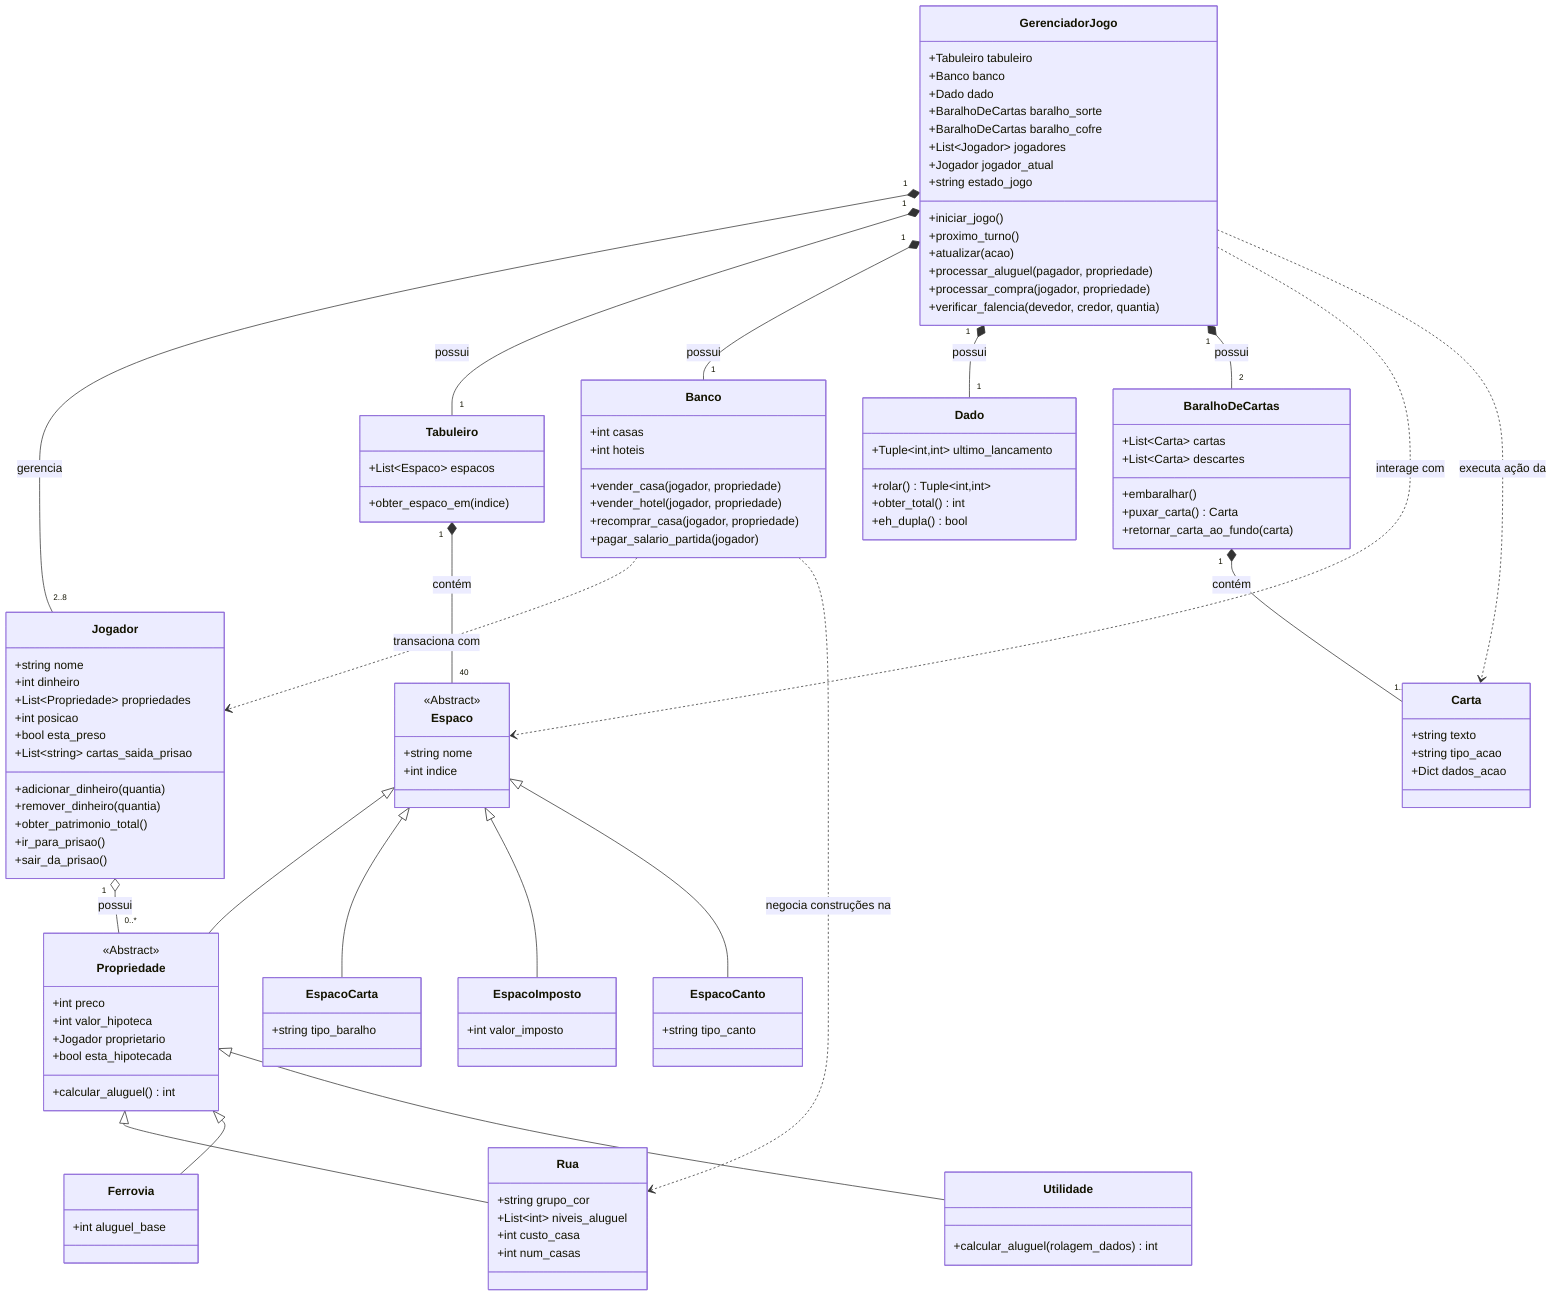 classDiagram
    direction TD

    class GerenciadorJogo {
        +Tabuleiro tabuleiro
        +Banco banco
        +Dado dado
        +BaralhoDeCartas baralho_sorte
        +BaralhoDeCartas baralho_cofre
        +List~Jogador~ jogadores
        +Jogador jogador_atual
        +string estado_jogo
        +iniciar_jogo()
        +proximo_turno()
        +atualizar(acao)
        +processar_aluguel(pagador, propriedade)
        +processar_compra(jogador, propriedade)
        +verificar_falencia(devedor, credor, quantia)
    }

    class Jogador {
        +string nome
        +int dinheiro
        +List~Propriedade~ propriedades
        +int posicao
        +bool esta_preso
        +List~string~ cartas_saida_prisao
        +adicionar_dinheiro(quantia)
        +remover_dinheiro(quantia)
        +obter_patrimonio_total()
        +ir_para_prisao()
        +sair_da_prisao()
    }

    class Tabuleiro {
        +List~Espaco~ espacos
        +obter_espaco_em(indice)
    }

    class Banco {
        +int casas
        +int hoteis
        +vender_casa(jogador, propriedade)
        +vender_hotel(jogador, propriedade)
        +recomprar_casa(jogador, propriedade)
        +pagar_salario_partida(jogador)
    }

    class Dado {
        +Tuple~int,int~ ultimo_lancamento
        +rolar() Tuple~int,int~
        +obter_total() int
        +eh_dupla() bool
    }

    class BaralhoDeCartas {
        +List~Carta~ cartas
        +List~Carta~ descartes
        +embaralhar()
        +puxar_carta() Carta
        +retornar_carta_ao_fundo(carta)
    }

    class Carta {
        +string texto
        +string tipo_acao
        +Dict dados_acao
    }

    class Espaco {
        <<Abstract>>
        +string nome
        +int indice
    }

    class Propriedade {
        <<Abstract>>
        +int preco
        +int valor_hipoteca
        +Jogador proprietario
        +bool esta_hipotecada
        +calcular_aluguel() int
    }

    class Rua {
        +string grupo_cor
        +List~int~ niveis_aluguel
        +int custo_casa
        +int num_casas
    }

    class Ferrovia {
        +int aluguel_base
    }

    class Utilidade {
        +calcular_aluguel(rolagem_dados) int
    }

    class EspacoCarta {
        +string tipo_baralho
    }

    class EspacoImposto {
        +int valor_imposto
    }

    class EspacoCanto {
        +string tipo_canto
    }

    %% Inheritance
    Espaco <|-- Propriedade
    Espaco <|-- EspacoCarta
    Espaco <|-- EspacoImposto
    Espaco <|-- EspacoCanto
    Propriedade <|-- Rua
    Propriedade <|-- Ferrovia
    Propriedade <|-- Utilidade

    %% Relationships
    GerenciadorJogo "1" *-- "2..8" Jogador : gerencia
    GerenciadorJogo "1" *-- "1" Tabuleiro : possui
    GerenciadorJogo "1" *-- "1" Banco : possui
    GerenciadorJogo "1" *-- "1" Dado : possui
    GerenciadorJogo "1" *-- "2" BaralhoDeCartas : possui

    Tabuleiro "1" *-- "40" Espaco : contém

    BaralhoDeCartas "1" *-- "1..*" Carta : contém

    Jogador "1" o-- "0..*" Propriedade : possui

    GerenciadorJogo ..> Espaco : interage com
    GerenciadorJogo ..> Carta : executa ação da
    Banco ..> Jogador : transaciona com
    Banco ..> Rua : negocia construções na